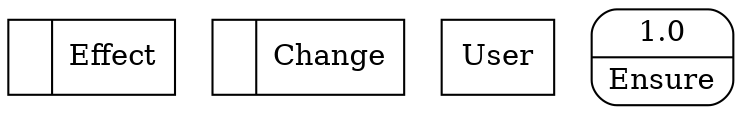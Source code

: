 digraph dfd2{ 
node[shape=record]
200 [label="<f0>  |<f1> Effect " ];
201 [label="<f0>  |<f1> Change " ];
202 [label="User" shape=box];
203 [label="{<f0> 1.0|<f1> Ensure }" shape=Mrecord];
}